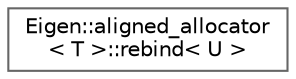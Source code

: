 digraph "类继承关系图"
{
 // LATEX_PDF_SIZE
  bgcolor="transparent";
  edge [fontname=Helvetica,fontsize=10,labelfontname=Helvetica,labelfontsize=10];
  node [fontname=Helvetica,fontsize=10,shape=box,height=0.2,width=0.4];
  rankdir="LR";
  Node0 [id="Node000000",label="Eigen::aligned_allocator\l\< T \>::rebind\< U \>",height=0.2,width=0.4,color="grey40", fillcolor="white", style="filled",URL="$struct_eigen_1_1aligned__allocator_1_1rebind.html",tooltip=" "];
}
